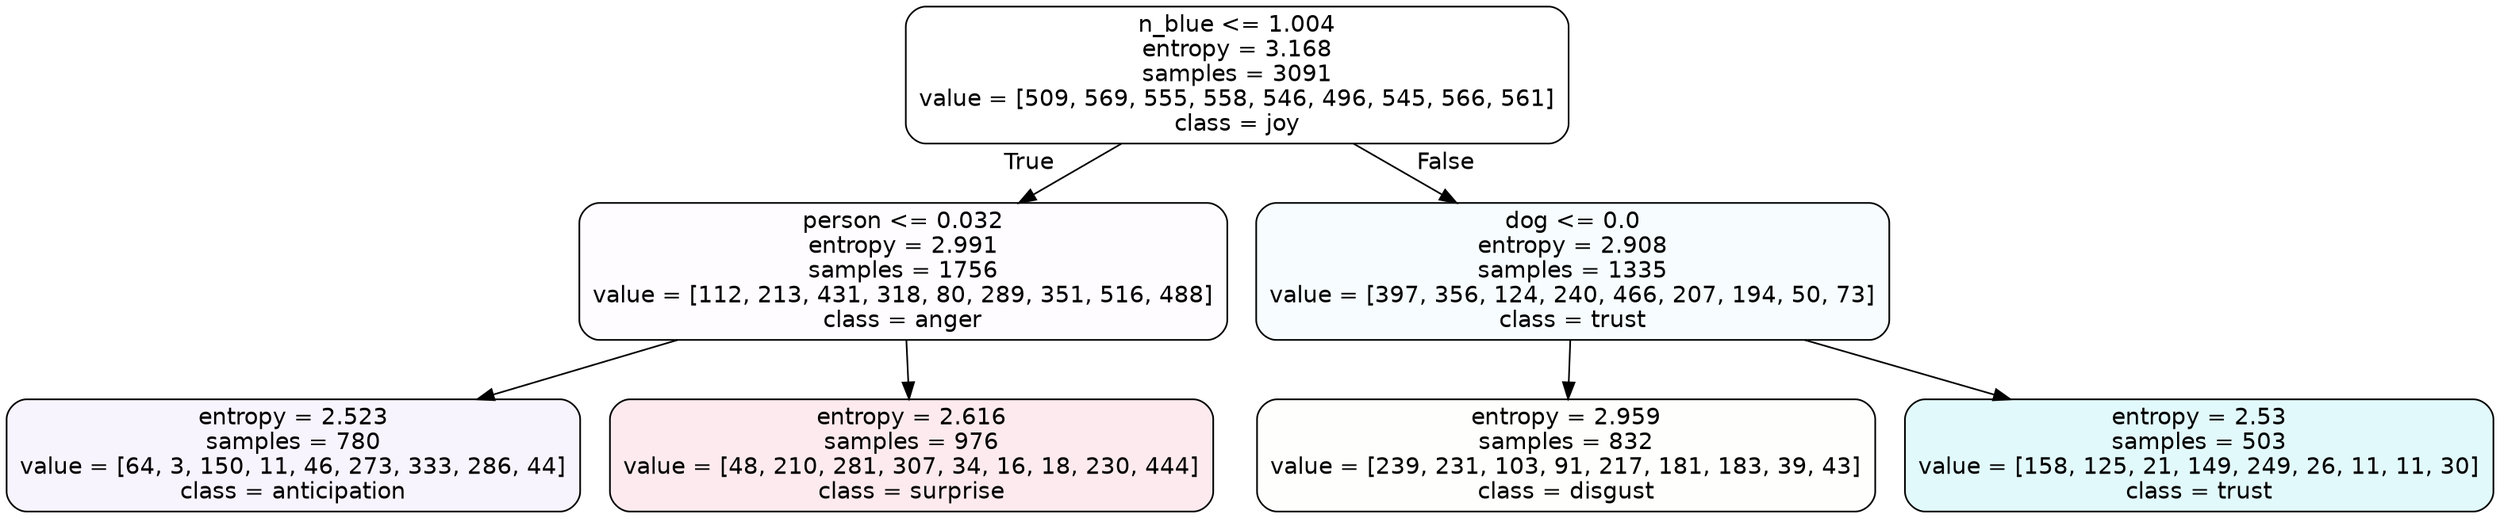 digraph Tree {
node [shape=box, style="filled, rounded", color="black", fontname=helvetica] ;
edge [fontname=helvetica] ;
0 [label="n_blue <= 1.004\nentropy = 3.168\nsamples = 3091\nvalue = [509, 569, 555, 558, 546, 496, 545, 566, 561]\nclass = joy", fillcolor="#d7e53900"] ;
1 [label="person <= 0.032\nentropy = 2.991\nsamples = 1756\nvalue = [112, 213, 431, 318, 80, 289, 351, 516, 488]\nclass = anger", fillcolor="#e539d703"] ;
0 -> 1 [labeldistance=2.5, labelangle=45, headlabel="True"] ;
2 [label="entropy = 2.523\nsamples = 780\nvalue = [64, 3, 150, 11, 46, 273, 333, 286, 44]\nclass = anticipation", fillcolor="#8139e50d"] ;
1 -> 2 ;
3 [label="entropy = 2.616\nsamples = 976\nvalue = [48, 210, 281, 307, 34, 16, 18, 230, 444]\nclass = surprise", fillcolor="#e539641b"] ;
1 -> 3 ;
4 [label="dog <= 0.0\nentropy = 2.908\nsamples = 1335\nvalue = [397, 356, 124, 240, 466, 207, 194, 50, 73]\nclass = trust", fillcolor="#39d7e50a"] ;
0 -> 4 [labeldistance=2.5, labelangle=-45, headlabel="False"] ;
5 [label="entropy = 2.959\nsamples = 832\nvalue = [239, 231, 103, 91, 217, 181, 183, 39, 43]\nclass = disgust", fillcolor="#e5813902"] ;
4 -> 5 ;
6 [label="entropy = 2.53\nsamples = 503\nvalue = [158, 125, 21, 149, 249, 26, 11, 11, 30]\nclass = trust", fillcolor="#39d7e525"] ;
4 -> 6 ;
}